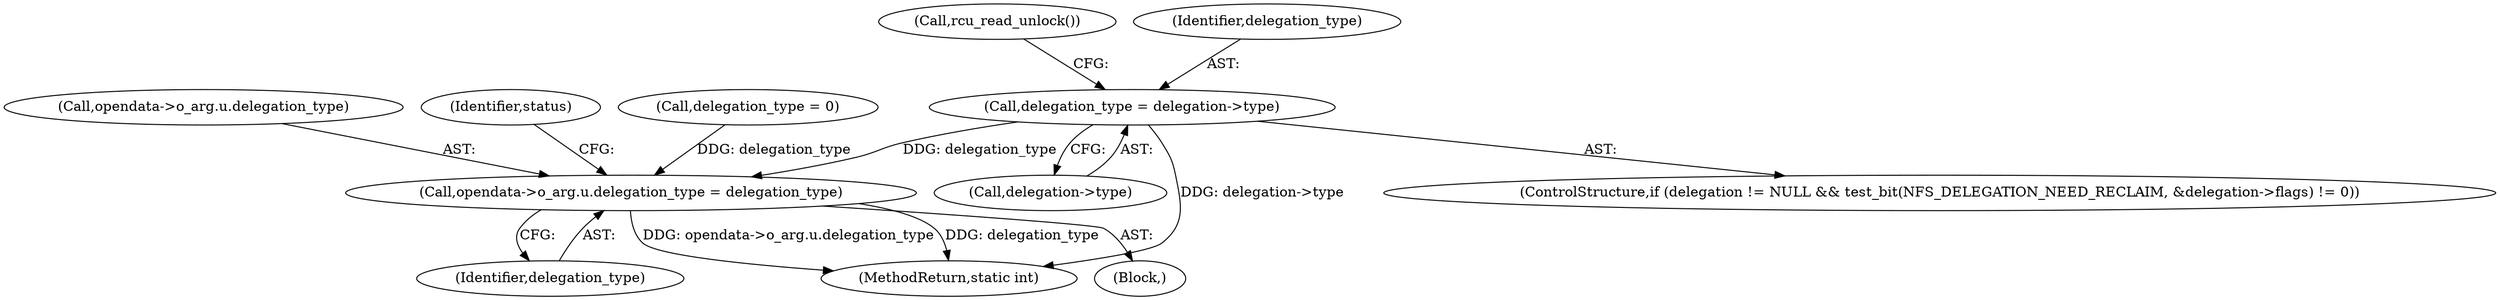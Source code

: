 digraph "0_linux_dc0b027dfadfcb8a5504f7d8052754bf8d501ab9_2@pointer" {
"1000162" [label="(Call,delegation_type = delegation->type)"];
"1000168" [label="(Call,opendata->o_arg.u.delegation_type = delegation_type)"];
"1000169" [label="(Call,opendata->o_arg.u.delegation_type)"];
"1000167" [label="(Call,rcu_read_unlock())"];
"1000149" [label="(ControlStructure,if (delegation != NULL && test_bit(NFS_DELEGATION_NEED_RECLAIM, &delegation->flags) != 0))"];
"1000164" [label="(Call,delegation->type)"];
"1000163" [label="(Identifier,delegation_type)"];
"1000168" [label="(Call,opendata->o_arg.u.delegation_type = delegation_type)"];
"1000178" [label="(Identifier,status)"];
"1000107" [label="(Call,delegation_type = 0)"];
"1000176" [label="(Identifier,delegation_type)"];
"1000162" [label="(Call,delegation_type = delegation->type)"];
"1000186" [label="(MethodReturn,static int)"];
"1000103" [label="(Block,)"];
"1000162" -> "1000149"  [label="AST: "];
"1000162" -> "1000164"  [label="CFG: "];
"1000163" -> "1000162"  [label="AST: "];
"1000164" -> "1000162"  [label="AST: "];
"1000167" -> "1000162"  [label="CFG: "];
"1000162" -> "1000186"  [label="DDG: delegation->type"];
"1000162" -> "1000168"  [label="DDG: delegation_type"];
"1000168" -> "1000103"  [label="AST: "];
"1000168" -> "1000176"  [label="CFG: "];
"1000169" -> "1000168"  [label="AST: "];
"1000176" -> "1000168"  [label="AST: "];
"1000178" -> "1000168"  [label="CFG: "];
"1000168" -> "1000186"  [label="DDG: opendata->o_arg.u.delegation_type"];
"1000168" -> "1000186"  [label="DDG: delegation_type"];
"1000107" -> "1000168"  [label="DDG: delegation_type"];
}
